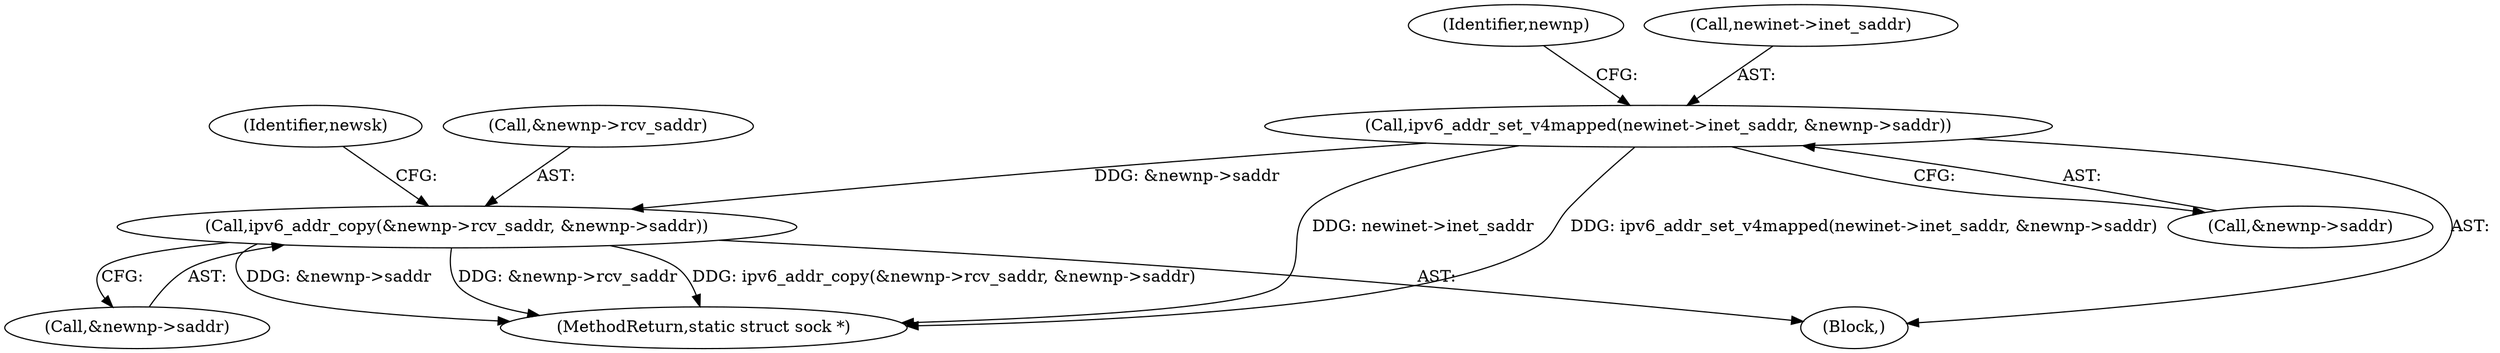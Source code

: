 digraph "0_linux_f6d8bd051c391c1c0458a30b2a7abcd939329259_1@pointer" {
"1000184" [label="(Call,ipv6_addr_set_v4mapped(newinet->inet_saddr, &newnp->saddr))"];
"1000192" [label="(Call,ipv6_addr_copy(&newnp->rcv_saddr, &newnp->saddr))"];
"1000204" [label="(Identifier,newsk)"];
"1000197" [label="(Call,&newnp->saddr)"];
"1000188" [label="(Call,&newnp->saddr)"];
"1000136" [label="(Block,)"];
"1000195" [label="(Identifier,newnp)"];
"1000192" [label="(Call,ipv6_addr_copy(&newnp->rcv_saddr, &newnp->saddr))"];
"1000184" [label="(Call,ipv6_addr_set_v4mapped(newinet->inet_saddr, &newnp->saddr))"];
"1000193" [label="(Call,&newnp->rcv_saddr)"];
"1000185" [label="(Call,newinet->inet_saddr)"];
"1000619" [label="(MethodReturn,static struct sock *)"];
"1000184" -> "1000136"  [label="AST: "];
"1000184" -> "1000188"  [label="CFG: "];
"1000185" -> "1000184"  [label="AST: "];
"1000188" -> "1000184"  [label="AST: "];
"1000195" -> "1000184"  [label="CFG: "];
"1000184" -> "1000619"  [label="DDG: newinet->inet_saddr"];
"1000184" -> "1000619"  [label="DDG: ipv6_addr_set_v4mapped(newinet->inet_saddr, &newnp->saddr)"];
"1000184" -> "1000192"  [label="DDG: &newnp->saddr"];
"1000192" -> "1000136"  [label="AST: "];
"1000192" -> "1000197"  [label="CFG: "];
"1000193" -> "1000192"  [label="AST: "];
"1000197" -> "1000192"  [label="AST: "];
"1000204" -> "1000192"  [label="CFG: "];
"1000192" -> "1000619"  [label="DDG: &newnp->saddr"];
"1000192" -> "1000619"  [label="DDG: &newnp->rcv_saddr"];
"1000192" -> "1000619"  [label="DDG: ipv6_addr_copy(&newnp->rcv_saddr, &newnp->saddr)"];
}
